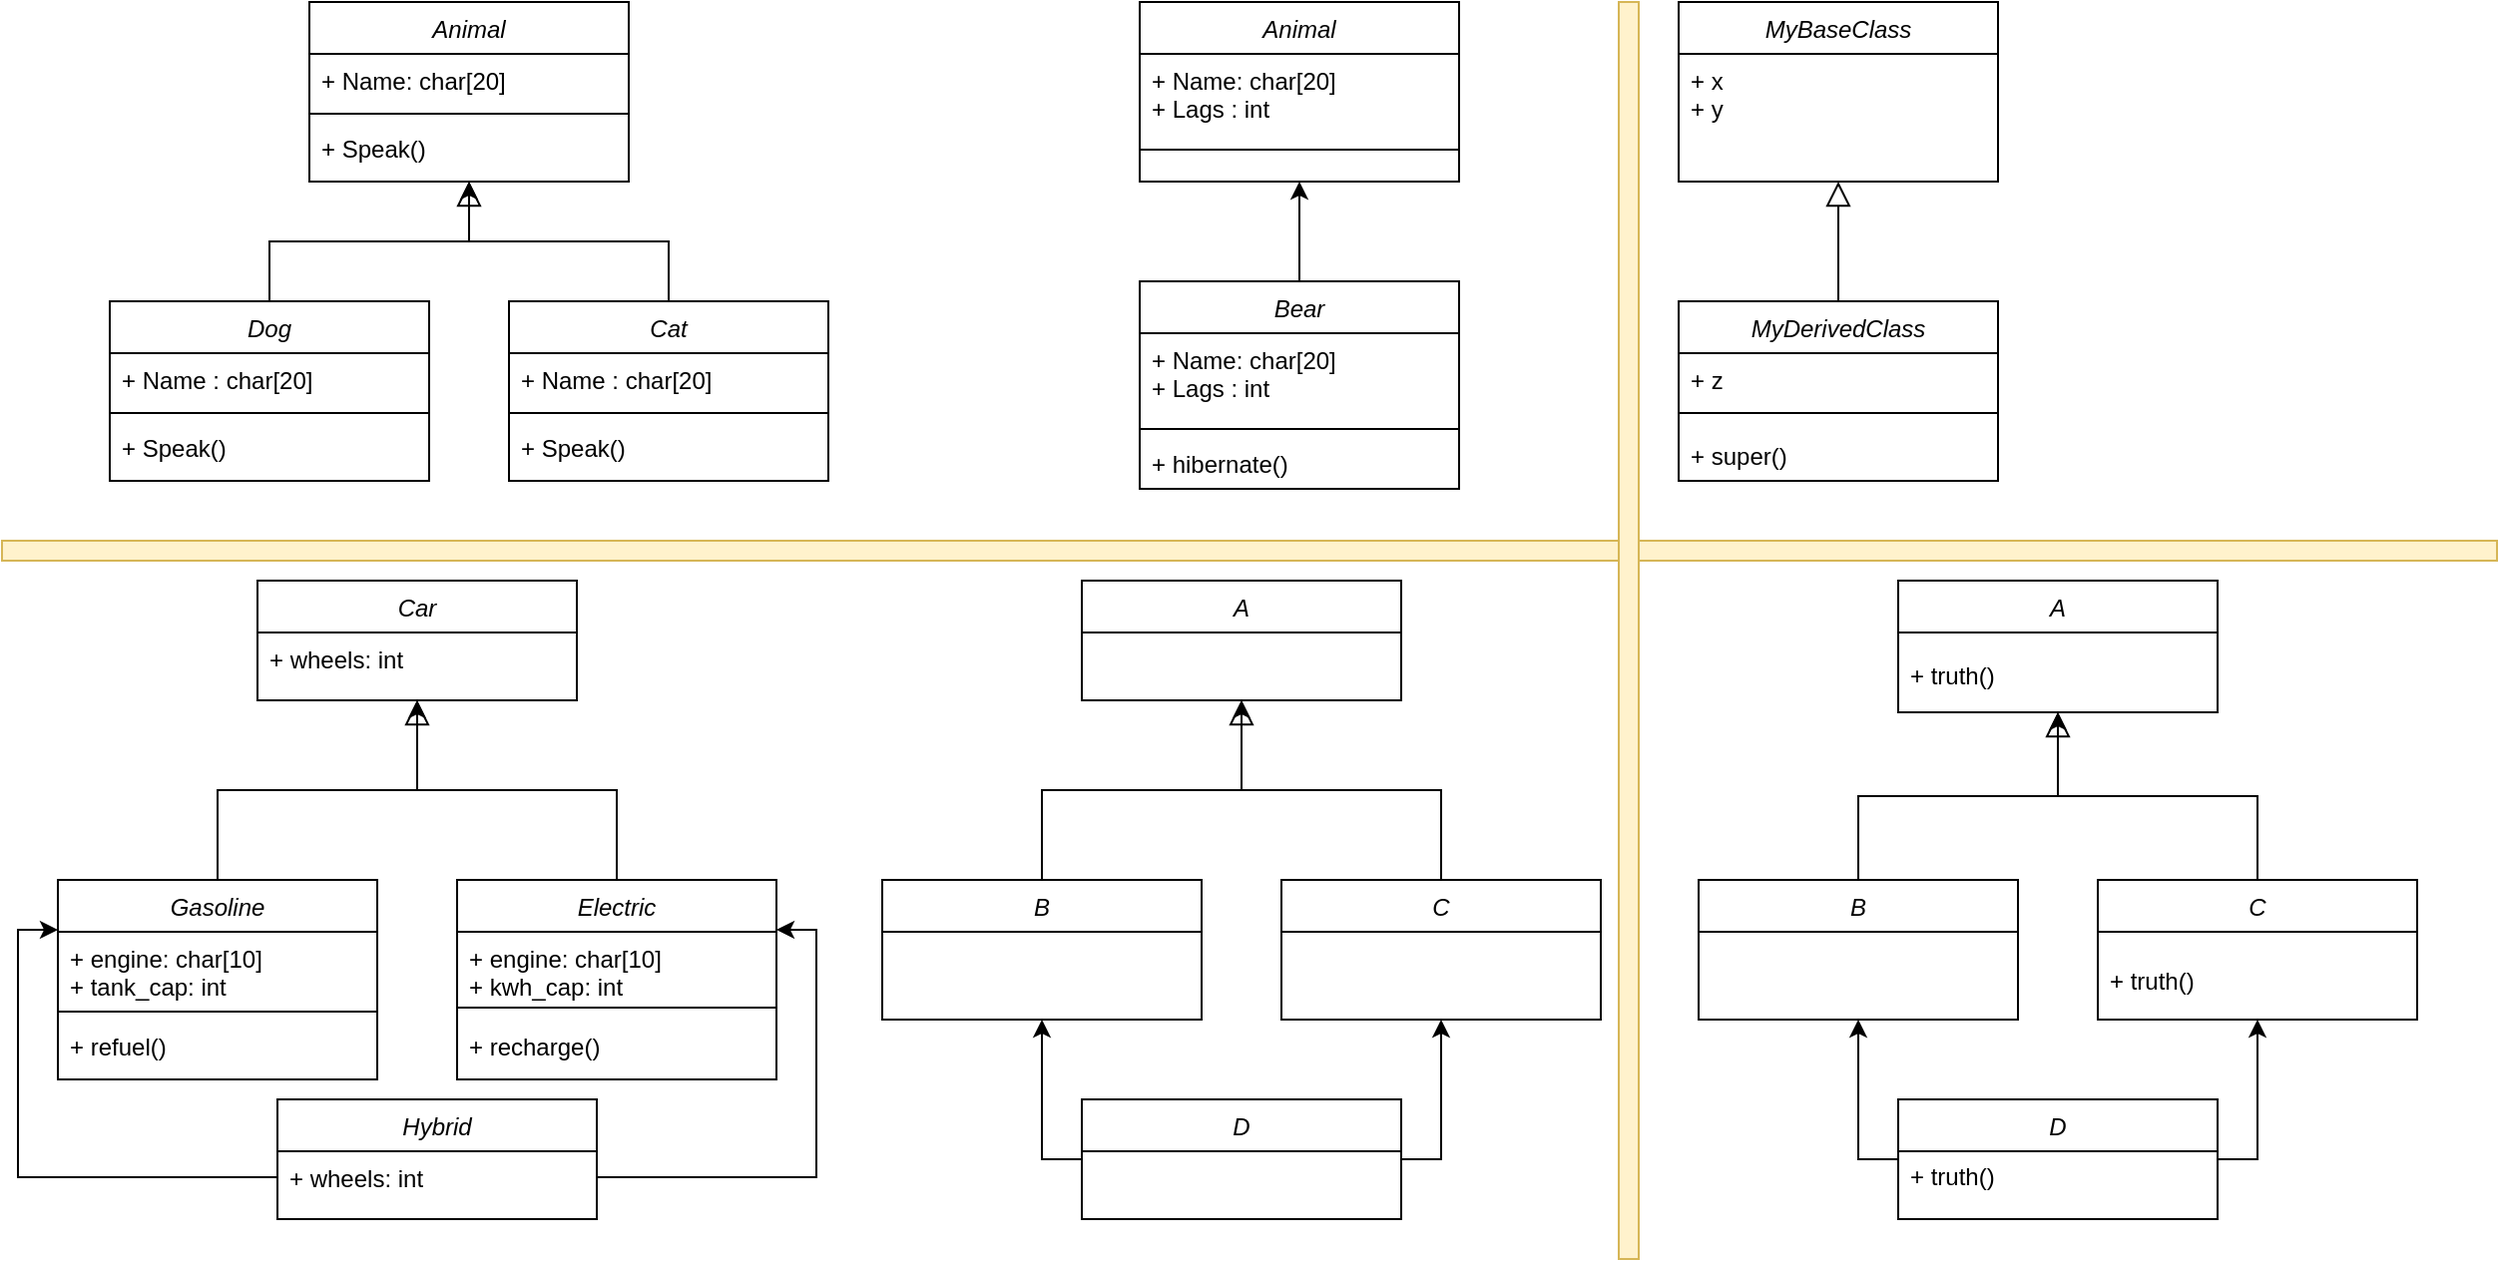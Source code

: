 <mxfile version="12.8.1" type="device"><diagram id="C5RBs43oDa-KdzZeNtuy" name="Page-1"><mxGraphModel dx="2133" dy="1110" grid="1" gridSize="10" guides="1" tooltips="1" connect="1" arrows="1" fold="1" page="1" pageScale="1" pageWidth="827" pageHeight="1169" math="0" shadow="0"><root><mxCell id="WIyWlLk6GJQsqaUBKTNV-0"/><mxCell id="WIyWlLk6GJQsqaUBKTNV-1" parent="WIyWlLk6GJQsqaUBKTNV-0"/><mxCell id="zkfFHV4jXpPFQw0GAbJ--0" value="Animal" style="swimlane;fontStyle=2;align=center;verticalAlign=top;childLayout=stackLayout;horizontal=1;startSize=26;horizontalStack=0;resizeParent=1;resizeLast=0;collapsible=1;marginBottom=0;rounded=0;shadow=0;strokeWidth=1;" parent="WIyWlLk6GJQsqaUBKTNV-1" vertex="1"><mxGeometry x="154" y="10" width="160" height="90" as="geometry"><mxRectangle x="230" y="140" width="160" height="26" as="alternateBounds"/></mxGeometry></mxCell><mxCell id="zkfFHV4jXpPFQw0GAbJ--1" value="+ Name: char[20]" style="text;align=left;verticalAlign=top;spacingLeft=4;spacingRight=4;overflow=hidden;rotatable=0;points=[[0,0.5],[1,0.5]];portConstraint=eastwest;" parent="zkfFHV4jXpPFQw0GAbJ--0" vertex="1"><mxGeometry y="26" width="160" height="26" as="geometry"/></mxCell><mxCell id="zkfFHV4jXpPFQw0GAbJ--4" value="" style="line;html=1;strokeWidth=1;align=left;verticalAlign=middle;spacingTop=-1;spacingLeft=3;spacingRight=3;rotatable=0;labelPosition=right;points=[];portConstraint=eastwest;" parent="zkfFHV4jXpPFQw0GAbJ--0" vertex="1"><mxGeometry y="52" width="160" height="8" as="geometry"/></mxCell><mxCell id="zkfFHV4jXpPFQw0GAbJ--5" value="+ Speak()" style="text;align=left;verticalAlign=top;spacingLeft=4;spacingRight=4;overflow=hidden;rotatable=0;points=[[0,0.5],[1,0.5]];portConstraint=eastwest;" parent="zkfFHV4jXpPFQw0GAbJ--0" vertex="1"><mxGeometry y="60" width="160" height="26" as="geometry"/></mxCell><mxCell id="zkfFHV4jXpPFQw0GAbJ--6" value="Dog" style="swimlane;fontStyle=2;align=center;verticalAlign=top;childLayout=stackLayout;horizontal=1;startSize=26;horizontalStack=0;resizeParent=1;resizeLast=0;collapsible=1;marginBottom=0;rounded=0;shadow=0;strokeWidth=1;" parent="WIyWlLk6GJQsqaUBKTNV-1" vertex="1"><mxGeometry x="54" y="160" width="160" height="90" as="geometry"><mxRectangle x="130" y="380" width="160" height="26" as="alternateBounds"/></mxGeometry></mxCell><mxCell id="zkfFHV4jXpPFQw0GAbJ--7" value="+ Name : char[20]" style="text;align=left;verticalAlign=top;spacingLeft=4;spacingRight=4;overflow=hidden;rotatable=0;points=[[0,0.5],[1,0.5]];portConstraint=eastwest;" parent="zkfFHV4jXpPFQw0GAbJ--6" vertex="1"><mxGeometry y="26" width="160" height="26" as="geometry"/></mxCell><mxCell id="zkfFHV4jXpPFQw0GAbJ--9" value="" style="line;html=1;strokeWidth=1;align=left;verticalAlign=middle;spacingTop=-1;spacingLeft=3;spacingRight=3;rotatable=0;labelPosition=right;points=[];portConstraint=eastwest;" parent="zkfFHV4jXpPFQw0GAbJ--6" vertex="1"><mxGeometry y="52" width="160" height="8" as="geometry"/></mxCell><mxCell id="zkfFHV4jXpPFQw0GAbJ--10" value="+ Speak()" style="text;align=left;verticalAlign=top;spacingLeft=4;spacingRight=4;overflow=hidden;rotatable=0;points=[[0,0.5],[1,0.5]];portConstraint=eastwest;fontStyle=0" parent="zkfFHV4jXpPFQw0GAbJ--6" vertex="1"><mxGeometry y="60" width="160" height="26" as="geometry"/></mxCell><mxCell id="zkfFHV4jXpPFQw0GAbJ--12" value="" style="endArrow=block;endSize=10;endFill=0;shadow=0;strokeWidth=1;rounded=0;edgeStyle=elbowEdgeStyle;elbow=vertical;" parent="WIyWlLk6GJQsqaUBKTNV-1" source="zkfFHV4jXpPFQw0GAbJ--6" target="zkfFHV4jXpPFQw0GAbJ--0" edge="1"><mxGeometry width="160" relative="1" as="geometry"><mxPoint x="134" y="93" as="sourcePoint"/><mxPoint x="134" y="93" as="targetPoint"/></mxGeometry></mxCell><mxCell id="aVXu8qrUDNKKTKEy6I1b-10" style="edgeStyle=orthogonalEdgeStyle;rounded=0;orthogonalLoop=1;jettySize=auto;html=1;exitX=0.5;exitY=0;exitDx=0;exitDy=0;entryX=0.5;entryY=1;entryDx=0;entryDy=0;" edge="1" parent="WIyWlLk6GJQsqaUBKTNV-1" source="aVXu8qrUDNKKTKEy6I1b-6" target="zkfFHV4jXpPFQw0GAbJ--0"><mxGeometry relative="1" as="geometry"/></mxCell><mxCell id="aVXu8qrUDNKKTKEy6I1b-6" value="Cat" style="swimlane;fontStyle=2;align=center;verticalAlign=top;childLayout=stackLayout;horizontal=1;startSize=26;horizontalStack=0;resizeParent=1;resizeLast=0;collapsible=1;marginBottom=0;rounded=0;shadow=0;strokeWidth=1;" vertex="1" parent="WIyWlLk6GJQsqaUBKTNV-1"><mxGeometry x="254" y="160" width="160" height="90" as="geometry"><mxRectangle x="130" y="380" width="160" height="26" as="alternateBounds"/></mxGeometry></mxCell><mxCell id="aVXu8qrUDNKKTKEy6I1b-7" value="+ Name : char[20]" style="text;align=left;verticalAlign=top;spacingLeft=4;spacingRight=4;overflow=hidden;rotatable=0;points=[[0,0.5],[1,0.5]];portConstraint=eastwest;" vertex="1" parent="aVXu8qrUDNKKTKEy6I1b-6"><mxGeometry y="26" width="160" height="26" as="geometry"/></mxCell><mxCell id="aVXu8qrUDNKKTKEy6I1b-8" value="" style="line;html=1;strokeWidth=1;align=left;verticalAlign=middle;spacingTop=-1;spacingLeft=3;spacingRight=3;rotatable=0;labelPosition=right;points=[];portConstraint=eastwest;" vertex="1" parent="aVXu8qrUDNKKTKEy6I1b-6"><mxGeometry y="52" width="160" height="8" as="geometry"/></mxCell><mxCell id="aVXu8qrUDNKKTKEy6I1b-9" value="+ Speak()" style="text;align=left;verticalAlign=top;spacingLeft=4;spacingRight=4;overflow=hidden;rotatable=0;points=[[0,0.5],[1,0.5]];portConstraint=eastwest;fontStyle=0" vertex="1" parent="aVXu8qrUDNKKTKEy6I1b-6"><mxGeometry y="60" width="160" height="26" as="geometry"/></mxCell><mxCell id="aVXu8qrUDNKKTKEy6I1b-17" value="Animal" style="swimlane;fontStyle=2;align=center;verticalAlign=top;childLayout=stackLayout;horizontal=1;startSize=26;horizontalStack=0;resizeParent=1;resizeLast=0;collapsible=1;marginBottom=0;rounded=0;shadow=0;strokeWidth=1;" vertex="1" parent="WIyWlLk6GJQsqaUBKTNV-1"><mxGeometry x="570" y="10" width="160" height="90" as="geometry"><mxRectangle x="230" y="140" width="160" height="26" as="alternateBounds"/></mxGeometry></mxCell><mxCell id="aVXu8qrUDNKKTKEy6I1b-18" value="+ Name: char[20]&#xA;+ Lags : int&#xA;" style="text;align=left;verticalAlign=top;spacingLeft=4;spacingRight=4;overflow=hidden;rotatable=0;points=[[0,0.5],[1,0.5]];portConstraint=eastwest;" vertex="1" parent="aVXu8qrUDNKKTKEy6I1b-17"><mxGeometry y="26" width="160" height="44" as="geometry"/></mxCell><mxCell id="aVXu8qrUDNKKTKEy6I1b-19" value="" style="line;html=1;strokeWidth=1;align=left;verticalAlign=middle;spacingTop=-1;spacingLeft=3;spacingRight=3;rotatable=0;labelPosition=right;points=[];portConstraint=eastwest;" vertex="1" parent="aVXu8qrUDNKKTKEy6I1b-17"><mxGeometry y="70" width="160" height="8" as="geometry"/></mxCell><mxCell id="aVXu8qrUDNKKTKEy6I1b-25" style="edgeStyle=orthogonalEdgeStyle;rounded=0;orthogonalLoop=1;jettySize=auto;html=1;exitX=0.5;exitY=0;exitDx=0;exitDy=0;entryX=0.5;entryY=1;entryDx=0;entryDy=0;" edge="1" parent="WIyWlLk6GJQsqaUBKTNV-1" source="aVXu8qrUDNKKTKEy6I1b-21" target="aVXu8qrUDNKKTKEy6I1b-17"><mxGeometry relative="1" as="geometry"/></mxCell><mxCell id="aVXu8qrUDNKKTKEy6I1b-21" value="Bear" style="swimlane;fontStyle=2;align=center;verticalAlign=top;childLayout=stackLayout;horizontal=1;startSize=26;horizontalStack=0;resizeParent=1;resizeLast=0;collapsible=1;marginBottom=0;rounded=0;shadow=0;strokeWidth=1;" vertex="1" parent="WIyWlLk6GJQsqaUBKTNV-1"><mxGeometry x="570" y="150" width="160" height="104" as="geometry"><mxRectangle x="230" y="140" width="160" height="26" as="alternateBounds"/></mxGeometry></mxCell><mxCell id="aVXu8qrUDNKKTKEy6I1b-22" value="+ Name: char[20]&#xA;+ Lags : int&#xA;" style="text;align=left;verticalAlign=top;spacingLeft=4;spacingRight=4;overflow=hidden;rotatable=0;points=[[0,0.5],[1,0.5]];portConstraint=eastwest;" vertex="1" parent="aVXu8qrUDNKKTKEy6I1b-21"><mxGeometry y="26" width="160" height="44" as="geometry"/></mxCell><mxCell id="aVXu8qrUDNKKTKEy6I1b-23" value="" style="line;html=1;strokeWidth=1;align=left;verticalAlign=middle;spacingTop=-1;spacingLeft=3;spacingRight=3;rotatable=0;labelPosition=right;points=[];portConstraint=eastwest;" vertex="1" parent="aVXu8qrUDNKKTKEy6I1b-21"><mxGeometry y="70" width="160" height="8" as="geometry"/></mxCell><mxCell id="aVXu8qrUDNKKTKEy6I1b-24" value="+ hibernate()" style="text;align=left;verticalAlign=top;spacingLeft=4;spacingRight=4;overflow=hidden;rotatable=0;points=[[0,0.5],[1,0.5]];portConstraint=eastwest;" vertex="1" parent="aVXu8qrUDNKKTKEy6I1b-21"><mxGeometry y="78" width="160" height="26" as="geometry"/></mxCell><mxCell id="aVXu8qrUDNKKTKEy6I1b-26" value="" style="rounded=0;whiteSpace=wrap;html=1;fillColor=#fff2cc;strokeColor=#d6b656;" vertex="1" parent="WIyWlLk6GJQsqaUBKTNV-1"><mxGeometry y="280" width="1250" height="10" as="geometry"/></mxCell><mxCell id="aVXu8qrUDNKKTKEy6I1b-27" value="Car" style="swimlane;fontStyle=2;align=center;verticalAlign=top;childLayout=stackLayout;horizontal=1;startSize=26;horizontalStack=0;resizeParent=1;resizeLast=0;collapsible=1;marginBottom=0;rounded=0;shadow=0;strokeWidth=1;" vertex="1" parent="WIyWlLk6GJQsqaUBKTNV-1"><mxGeometry x="128" y="300" width="160" height="60" as="geometry"><mxRectangle x="230" y="140" width="160" height="26" as="alternateBounds"/></mxGeometry></mxCell><mxCell id="aVXu8qrUDNKKTKEy6I1b-28" value="+ wheels: int" style="text;align=left;verticalAlign=top;spacingLeft=4;spacingRight=4;overflow=hidden;rotatable=0;points=[[0,0.5],[1,0.5]];portConstraint=eastwest;" vertex="1" parent="aVXu8qrUDNKKTKEy6I1b-27"><mxGeometry y="26" width="160" height="26" as="geometry"/></mxCell><mxCell id="aVXu8qrUDNKKTKEy6I1b-31" value="Gasoline" style="swimlane;fontStyle=2;align=center;verticalAlign=top;childLayout=stackLayout;horizontal=1;startSize=26;horizontalStack=0;resizeParent=1;resizeLast=0;collapsible=1;marginBottom=0;rounded=0;shadow=0;strokeWidth=1;" vertex="1" parent="WIyWlLk6GJQsqaUBKTNV-1"><mxGeometry x="28" y="450" width="160" height="100" as="geometry"><mxRectangle x="130" y="380" width="160" height="26" as="alternateBounds"/></mxGeometry></mxCell><mxCell id="aVXu8qrUDNKKTKEy6I1b-32" value="+ engine: char[10]&#xA;+ tank_cap: int" style="text;align=left;verticalAlign=top;spacingLeft=4;spacingRight=4;overflow=hidden;rotatable=0;points=[[0,0.5],[1,0.5]];portConstraint=eastwest;" vertex="1" parent="aVXu8qrUDNKKTKEy6I1b-31"><mxGeometry y="26" width="160" height="74" as="geometry"/></mxCell><mxCell id="aVXu8qrUDNKKTKEy6I1b-35" value="" style="endArrow=block;endSize=10;endFill=0;shadow=0;strokeWidth=1;rounded=0;edgeStyle=elbowEdgeStyle;elbow=vertical;" edge="1" parent="WIyWlLk6GJQsqaUBKTNV-1" source="aVXu8qrUDNKKTKEy6I1b-31" target="aVXu8qrUDNKKTKEy6I1b-27"><mxGeometry width="160" relative="1" as="geometry"><mxPoint x="108" y="383" as="sourcePoint"/><mxPoint x="108" y="383" as="targetPoint"/></mxGeometry></mxCell><mxCell id="aVXu8qrUDNKKTKEy6I1b-36" style="edgeStyle=orthogonalEdgeStyle;rounded=0;orthogonalLoop=1;jettySize=auto;html=1;exitX=0.5;exitY=0;exitDx=0;exitDy=0;entryX=0.5;entryY=1;entryDx=0;entryDy=0;" edge="1" parent="WIyWlLk6GJQsqaUBKTNV-1" source="aVXu8qrUDNKKTKEy6I1b-37" target="aVXu8qrUDNKKTKEy6I1b-27"><mxGeometry relative="1" as="geometry"/></mxCell><mxCell id="aVXu8qrUDNKKTKEy6I1b-37" value="Electric" style="swimlane;fontStyle=2;align=center;verticalAlign=top;childLayout=stackLayout;horizontal=1;startSize=26;horizontalStack=0;resizeParent=1;resizeLast=0;collapsible=1;marginBottom=0;rounded=0;shadow=0;strokeWidth=1;" vertex="1" parent="WIyWlLk6GJQsqaUBKTNV-1"><mxGeometry x="228" y="450" width="160" height="100" as="geometry"><mxRectangle x="130" y="380" width="160" height="26" as="alternateBounds"/></mxGeometry></mxCell><mxCell id="aVXu8qrUDNKKTKEy6I1b-38" value="+ engine: char[10]&#xA;+ kwh_cap: int" style="text;align=left;verticalAlign=top;spacingLeft=4;spacingRight=4;overflow=hidden;rotatable=0;points=[[0,0.5],[1,0.5]];portConstraint=eastwest;" vertex="1" parent="aVXu8qrUDNKKTKEy6I1b-37"><mxGeometry y="26" width="160" height="34" as="geometry"/></mxCell><mxCell id="aVXu8qrUDNKKTKEy6I1b-92" value="" style="line;html=1;strokeWidth=1;align=left;verticalAlign=middle;spacingTop=-1;spacingLeft=3;spacingRight=3;rotatable=0;labelPosition=right;points=[];portConstraint=eastwest;" vertex="1" parent="aVXu8qrUDNKKTKEy6I1b-37"><mxGeometry y="60" width="160" height="8" as="geometry"/></mxCell><mxCell id="aVXu8qrUDNKKTKEy6I1b-42" value="Hybrid" style="swimlane;fontStyle=2;align=center;verticalAlign=top;childLayout=stackLayout;horizontal=1;startSize=26;horizontalStack=0;resizeParent=1;resizeLast=0;collapsible=1;marginBottom=0;rounded=0;shadow=0;strokeWidth=1;" vertex="1" parent="WIyWlLk6GJQsqaUBKTNV-1"><mxGeometry x="138" y="560" width="160" height="60" as="geometry"><mxRectangle x="230" y="140" width="160" height="26" as="alternateBounds"/></mxGeometry></mxCell><mxCell id="aVXu8qrUDNKKTKEy6I1b-43" value="+ wheels: int" style="text;align=left;verticalAlign=top;spacingLeft=4;spacingRight=4;overflow=hidden;rotatable=0;points=[[0,0.5],[1,0.5]];portConstraint=eastwest;" vertex="1" parent="aVXu8qrUDNKKTKEy6I1b-42"><mxGeometry y="26" width="160" height="26" as="geometry"/></mxCell><mxCell id="aVXu8qrUDNKKTKEy6I1b-45" style="edgeStyle=orthogonalEdgeStyle;rounded=0;orthogonalLoop=1;jettySize=auto;html=1;exitX=0;exitY=0.5;exitDx=0;exitDy=0;entryX=0;entryY=0.25;entryDx=0;entryDy=0;" edge="1" parent="WIyWlLk6GJQsqaUBKTNV-1" source="aVXu8qrUDNKKTKEy6I1b-43" target="aVXu8qrUDNKKTKEy6I1b-31"><mxGeometry relative="1" as="geometry"/></mxCell><mxCell id="aVXu8qrUDNKKTKEy6I1b-46" style="edgeStyle=orthogonalEdgeStyle;rounded=0;orthogonalLoop=1;jettySize=auto;html=1;exitX=1;exitY=0.5;exitDx=0;exitDy=0;entryX=1;entryY=0.25;entryDx=0;entryDy=0;" edge="1" parent="WIyWlLk6GJQsqaUBKTNV-1" source="aVXu8qrUDNKKTKEy6I1b-43" target="aVXu8qrUDNKKTKEy6I1b-37"><mxGeometry relative="1" as="geometry"/></mxCell><mxCell id="aVXu8qrUDNKKTKEy6I1b-47" value="A" style="swimlane;fontStyle=2;align=center;verticalAlign=top;childLayout=stackLayout;horizontal=1;startSize=26;horizontalStack=0;resizeParent=1;resizeLast=0;collapsible=1;marginBottom=0;rounded=0;shadow=0;strokeWidth=1;" vertex="1" parent="WIyWlLk6GJQsqaUBKTNV-1"><mxGeometry x="541" y="300" width="160" height="60" as="geometry"><mxRectangle x="230" y="140" width="160" height="26" as="alternateBounds"/></mxGeometry></mxCell><mxCell id="aVXu8qrUDNKKTKEy6I1b-49" value="B" style="swimlane;fontStyle=2;align=center;verticalAlign=top;childLayout=stackLayout;horizontal=1;startSize=26;horizontalStack=0;resizeParent=1;resizeLast=0;collapsible=1;marginBottom=0;rounded=0;shadow=0;strokeWidth=1;" vertex="1" parent="WIyWlLk6GJQsqaUBKTNV-1"><mxGeometry x="441" y="450" width="160" height="70" as="geometry"><mxRectangle x="130" y="380" width="160" height="26" as="alternateBounds"/></mxGeometry></mxCell><mxCell id="aVXu8qrUDNKKTKEy6I1b-51" value="" style="endArrow=block;endSize=10;endFill=0;shadow=0;strokeWidth=1;rounded=0;edgeStyle=elbowEdgeStyle;elbow=vertical;" edge="1" parent="WIyWlLk6GJQsqaUBKTNV-1" source="aVXu8qrUDNKKTKEy6I1b-49" target="aVXu8qrUDNKKTKEy6I1b-47"><mxGeometry width="160" relative="1" as="geometry"><mxPoint x="521" y="383" as="sourcePoint"/><mxPoint x="521" y="383" as="targetPoint"/></mxGeometry></mxCell><mxCell id="aVXu8qrUDNKKTKEy6I1b-52" style="edgeStyle=orthogonalEdgeStyle;rounded=0;orthogonalLoop=1;jettySize=auto;html=1;exitX=0.5;exitY=0;exitDx=0;exitDy=0;entryX=0.5;entryY=1;entryDx=0;entryDy=0;" edge="1" parent="WIyWlLk6GJQsqaUBKTNV-1" source="aVXu8qrUDNKKTKEy6I1b-53" target="aVXu8qrUDNKKTKEy6I1b-47"><mxGeometry relative="1" as="geometry"/></mxCell><mxCell id="aVXu8qrUDNKKTKEy6I1b-53" value="C" style="swimlane;fontStyle=2;align=center;verticalAlign=top;childLayout=stackLayout;horizontal=1;startSize=26;horizontalStack=0;resizeParent=1;resizeLast=0;collapsible=1;marginBottom=0;rounded=0;shadow=0;strokeWidth=1;" vertex="1" parent="WIyWlLk6GJQsqaUBKTNV-1"><mxGeometry x="641" y="450" width="160" height="70" as="geometry"><mxRectangle x="130" y="380" width="160" height="26" as="alternateBounds"/></mxGeometry></mxCell><mxCell id="aVXu8qrUDNKKTKEy6I1b-59" style="edgeStyle=orthogonalEdgeStyle;rounded=0;orthogonalLoop=1;jettySize=auto;html=1;exitX=0;exitY=0.5;exitDx=0;exitDy=0;entryX=0.5;entryY=1;entryDx=0;entryDy=0;" edge="1" parent="WIyWlLk6GJQsqaUBKTNV-1" source="aVXu8qrUDNKKTKEy6I1b-55" target="aVXu8qrUDNKKTKEy6I1b-49"><mxGeometry relative="1" as="geometry"/></mxCell><mxCell id="aVXu8qrUDNKKTKEy6I1b-60" style="edgeStyle=orthogonalEdgeStyle;rounded=0;orthogonalLoop=1;jettySize=auto;html=1;exitX=1;exitY=0.5;exitDx=0;exitDy=0;entryX=0.5;entryY=1;entryDx=0;entryDy=0;" edge="1" parent="WIyWlLk6GJQsqaUBKTNV-1" source="aVXu8qrUDNKKTKEy6I1b-55" target="aVXu8qrUDNKKTKEy6I1b-53"><mxGeometry relative="1" as="geometry"/></mxCell><mxCell id="aVXu8qrUDNKKTKEy6I1b-55" value="D" style="swimlane;fontStyle=2;align=center;verticalAlign=top;childLayout=stackLayout;horizontal=1;startSize=26;horizontalStack=0;resizeParent=1;resizeLast=0;collapsible=1;marginBottom=0;rounded=0;shadow=0;strokeWidth=1;" vertex="1" parent="WIyWlLk6GJQsqaUBKTNV-1"><mxGeometry x="541" y="560" width="160" height="60" as="geometry"><mxRectangle x="230" y="140" width="160" height="26" as="alternateBounds"/></mxGeometry></mxCell><mxCell id="aVXu8qrUDNKKTKEy6I1b-73" value="MyBaseClass" style="swimlane;fontStyle=2;align=center;verticalAlign=top;childLayout=stackLayout;horizontal=1;startSize=26;horizontalStack=0;resizeParent=1;resizeLast=0;collapsible=1;marginBottom=0;rounded=0;shadow=0;strokeWidth=1;" vertex="1" parent="WIyWlLk6GJQsqaUBKTNV-1"><mxGeometry x="840" y="10" width="160" height="90" as="geometry"><mxRectangle x="230" y="140" width="160" height="26" as="alternateBounds"/></mxGeometry></mxCell><mxCell id="aVXu8qrUDNKKTKEy6I1b-74" value="+ x&#xA;+ y&#xA;" style="text;align=left;verticalAlign=top;spacingLeft=4;spacingRight=4;overflow=hidden;rotatable=0;points=[[0,0.5],[1,0.5]];portConstraint=eastwest;" vertex="1" parent="aVXu8qrUDNKKTKEy6I1b-73"><mxGeometry y="26" width="160" height="44" as="geometry"/></mxCell><mxCell id="aVXu8qrUDNKKTKEy6I1b-77" value="MyDerivedClass" style="swimlane;fontStyle=2;align=center;verticalAlign=top;childLayout=stackLayout;horizontal=1;startSize=26;horizontalStack=0;resizeParent=1;resizeLast=0;collapsible=1;marginBottom=0;rounded=0;shadow=0;strokeWidth=1;" vertex="1" parent="WIyWlLk6GJQsqaUBKTNV-1"><mxGeometry x="840" y="160" width="160" height="90" as="geometry"><mxRectangle x="130" y="380" width="160" height="26" as="alternateBounds"/></mxGeometry></mxCell><mxCell id="aVXu8qrUDNKKTKEy6I1b-78" value="+ z" style="text;align=left;verticalAlign=top;spacingLeft=4;spacingRight=4;overflow=hidden;rotatable=0;points=[[0,0.5],[1,0.5]];portConstraint=eastwest;" vertex="1" parent="aVXu8qrUDNKKTKEy6I1b-77"><mxGeometry y="26" width="160" height="26" as="geometry"/></mxCell><mxCell id="aVXu8qrUDNKKTKEy6I1b-79" value="" style="line;html=1;strokeWidth=1;align=left;verticalAlign=middle;spacingTop=-1;spacingLeft=3;spacingRight=3;rotatable=0;labelPosition=right;points=[];portConstraint=eastwest;" vertex="1" parent="aVXu8qrUDNKKTKEy6I1b-77"><mxGeometry y="52" width="160" height="8" as="geometry"/></mxCell><mxCell id="aVXu8qrUDNKKTKEy6I1b-81" value="" style="endArrow=block;endSize=10;endFill=0;shadow=0;strokeWidth=1;rounded=0;edgeStyle=elbowEdgeStyle;elbow=vertical;" edge="1" parent="WIyWlLk6GJQsqaUBKTNV-1" source="aVXu8qrUDNKKTKEy6I1b-77" target="aVXu8qrUDNKKTKEy6I1b-73"><mxGeometry width="160" relative="1" as="geometry"><mxPoint x="920" y="93" as="sourcePoint"/><mxPoint x="920" y="93" as="targetPoint"/></mxGeometry></mxCell><mxCell id="aVXu8qrUDNKKTKEy6I1b-87" value="" style="rounded=0;whiteSpace=wrap;html=1;fillColor=#fff2cc;strokeColor=#d6b656;" vertex="1" parent="WIyWlLk6GJQsqaUBKTNV-1"><mxGeometry x="810" y="10" width="10" height="630" as="geometry"/></mxCell><mxCell id="aVXu8qrUDNKKTKEy6I1b-89" value="+ refuel()" style="text;align=left;verticalAlign=top;spacingLeft=4;spacingRight=4;overflow=hidden;rotatable=0;points=[[0,0.5],[1,0.5]];portConstraint=eastwest;fontStyle=0" vertex="1" parent="WIyWlLk6GJQsqaUBKTNV-1"><mxGeometry x="28" y="520" width="160" height="30" as="geometry"/></mxCell><mxCell id="aVXu8qrUDNKKTKEy6I1b-90" value="" style="line;html=1;strokeWidth=1;align=left;verticalAlign=middle;spacingTop=-1;spacingLeft=3;spacingRight=3;rotatable=0;labelPosition=right;points=[];portConstraint=eastwest;" vertex="1" parent="WIyWlLk6GJQsqaUBKTNV-1"><mxGeometry x="28" y="512" width="160" height="8" as="geometry"/></mxCell><mxCell id="aVXu8qrUDNKKTKEy6I1b-93" value="+ recharge()" style="text;align=left;verticalAlign=top;spacingLeft=4;spacingRight=4;overflow=hidden;rotatable=0;points=[[0,0.5],[1,0.5]];portConstraint=eastwest;fontStyle=0" vertex="1" parent="WIyWlLk6GJQsqaUBKTNV-1"><mxGeometry x="228" y="520" width="160" height="30" as="geometry"/></mxCell><mxCell id="aVXu8qrUDNKKTKEy6I1b-96" value="+ super()" style="text;align=left;verticalAlign=top;spacingLeft=4;spacingRight=4;overflow=hidden;rotatable=0;points=[[0,0.5],[1,0.5]];portConstraint=eastwest;" vertex="1" parent="WIyWlLk6GJQsqaUBKTNV-1"><mxGeometry x="840" y="224" width="160" height="26" as="geometry"/></mxCell><mxCell id="aVXu8qrUDNKKTKEy6I1b-97" value="A" style="swimlane;fontStyle=2;align=center;verticalAlign=top;childLayout=stackLayout;horizontal=1;startSize=26;horizontalStack=0;resizeParent=1;resizeLast=0;collapsible=1;marginBottom=0;rounded=0;shadow=0;strokeWidth=1;" vertex="1" parent="WIyWlLk6GJQsqaUBKTNV-1"><mxGeometry x="950" y="300" width="160" height="66" as="geometry"><mxRectangle x="230" y="140" width="160" height="26" as="alternateBounds"/></mxGeometry></mxCell><mxCell id="aVXu8qrUDNKKTKEy6I1b-98" value="B" style="swimlane;fontStyle=2;align=center;verticalAlign=top;childLayout=stackLayout;horizontal=1;startSize=26;horizontalStack=0;resizeParent=1;resizeLast=0;collapsible=1;marginBottom=0;rounded=0;shadow=0;strokeWidth=1;" vertex="1" parent="WIyWlLk6GJQsqaUBKTNV-1"><mxGeometry x="850" y="450" width="160" height="70" as="geometry"><mxRectangle x="130" y="380" width="160" height="26" as="alternateBounds"/></mxGeometry></mxCell><mxCell id="aVXu8qrUDNKKTKEy6I1b-99" value="" style="endArrow=block;endSize=10;endFill=0;shadow=0;strokeWidth=1;rounded=0;edgeStyle=elbowEdgeStyle;elbow=vertical;" edge="1" parent="WIyWlLk6GJQsqaUBKTNV-1" source="aVXu8qrUDNKKTKEy6I1b-98" target="aVXu8qrUDNKKTKEy6I1b-97"><mxGeometry width="160" relative="1" as="geometry"><mxPoint x="930" y="383" as="sourcePoint"/><mxPoint x="930" y="383" as="targetPoint"/></mxGeometry></mxCell><mxCell id="aVXu8qrUDNKKTKEy6I1b-100" style="edgeStyle=orthogonalEdgeStyle;rounded=0;orthogonalLoop=1;jettySize=auto;html=1;exitX=0.5;exitY=0;exitDx=0;exitDy=0;entryX=0.5;entryY=1;entryDx=0;entryDy=0;" edge="1" parent="WIyWlLk6GJQsqaUBKTNV-1" source="aVXu8qrUDNKKTKEy6I1b-101" target="aVXu8qrUDNKKTKEy6I1b-97"><mxGeometry relative="1" as="geometry"/></mxCell><mxCell id="aVXu8qrUDNKKTKEy6I1b-101" value="C" style="swimlane;fontStyle=2;align=center;verticalAlign=top;childLayout=stackLayout;horizontal=1;startSize=26;horizontalStack=0;resizeParent=1;resizeLast=0;collapsible=1;marginBottom=0;rounded=0;shadow=0;strokeWidth=1;" vertex="1" parent="WIyWlLk6GJQsqaUBKTNV-1"><mxGeometry x="1050" y="450" width="160" height="70" as="geometry"><mxRectangle x="130" y="380" width="160" height="26" as="alternateBounds"/></mxGeometry></mxCell><mxCell id="aVXu8qrUDNKKTKEy6I1b-102" style="edgeStyle=orthogonalEdgeStyle;rounded=0;orthogonalLoop=1;jettySize=auto;html=1;exitX=0;exitY=0.5;exitDx=0;exitDy=0;entryX=0.5;entryY=1;entryDx=0;entryDy=0;" edge="1" parent="WIyWlLk6GJQsqaUBKTNV-1" source="aVXu8qrUDNKKTKEy6I1b-104" target="aVXu8qrUDNKKTKEy6I1b-98"><mxGeometry relative="1" as="geometry"/></mxCell><mxCell id="aVXu8qrUDNKKTKEy6I1b-103" style="edgeStyle=orthogonalEdgeStyle;rounded=0;orthogonalLoop=1;jettySize=auto;html=1;exitX=1;exitY=0.5;exitDx=0;exitDy=0;entryX=0.5;entryY=1;entryDx=0;entryDy=0;" edge="1" parent="WIyWlLk6GJQsqaUBKTNV-1" source="aVXu8qrUDNKKTKEy6I1b-104" target="aVXu8qrUDNKKTKEy6I1b-101"><mxGeometry relative="1" as="geometry"/></mxCell><mxCell id="aVXu8qrUDNKKTKEy6I1b-104" value="D" style="swimlane;fontStyle=2;align=center;verticalAlign=top;childLayout=stackLayout;horizontal=1;startSize=26;horizontalStack=0;resizeParent=1;resizeLast=0;collapsible=1;marginBottom=0;rounded=0;shadow=0;strokeWidth=1;" vertex="1" parent="WIyWlLk6GJQsqaUBKTNV-1"><mxGeometry x="950" y="560" width="160" height="60" as="geometry"><mxRectangle x="230" y="140" width="160" height="26" as="alternateBounds"/></mxGeometry></mxCell><mxCell id="aVXu8qrUDNKKTKEy6I1b-106" value="+ truth()" style="text;align=left;verticalAlign=top;spacingLeft=4;spacingRight=4;overflow=hidden;rotatable=0;points=[[0,0.5],[1,0.5]];portConstraint=eastwest;" vertex="1" parent="WIyWlLk6GJQsqaUBKTNV-1"><mxGeometry x="950" y="334" width="160" height="26" as="geometry"/></mxCell><mxCell id="aVXu8qrUDNKKTKEy6I1b-107" value="+ truth()" style="text;align=left;verticalAlign=top;spacingLeft=4;spacingRight=4;overflow=hidden;rotatable=0;points=[[0,0.5],[1,0.5]];portConstraint=eastwest;" vertex="1" parent="WIyWlLk6GJQsqaUBKTNV-1"><mxGeometry x="950" y="585" width="160" height="26" as="geometry"/></mxCell><mxCell id="aVXu8qrUDNKKTKEy6I1b-108" value="+ truth()" style="text;align=left;verticalAlign=top;spacingLeft=4;spacingRight=4;overflow=hidden;rotatable=0;points=[[0,0.5],[1,0.5]];portConstraint=eastwest;" vertex="1" parent="WIyWlLk6GJQsqaUBKTNV-1"><mxGeometry x="1050" y="487" width="160" height="26" as="geometry"/></mxCell></root></mxGraphModel></diagram></mxfile>